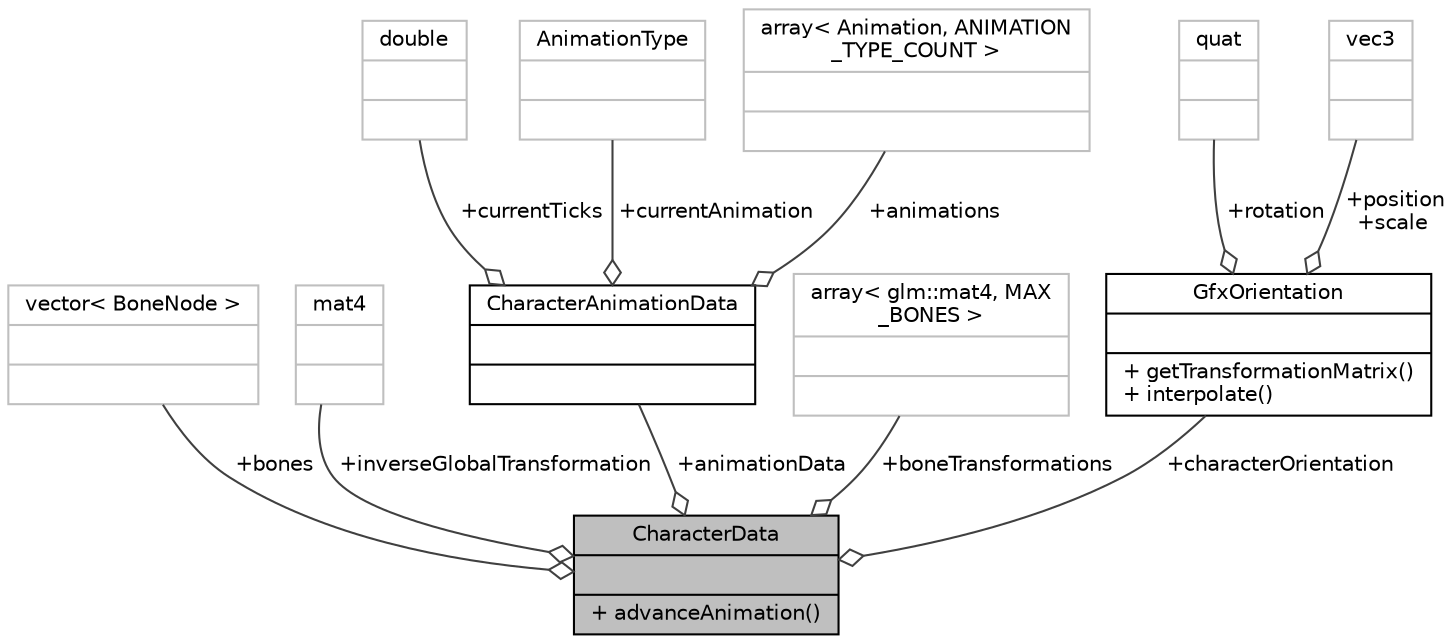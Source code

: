 digraph "CharacterData"
{
 // LATEX_PDF_SIZE
  edge [fontname="Helvetica",fontsize="10",labelfontname="Helvetica",labelfontsize="10"];
  node [fontname="Helvetica",fontsize="10",shape=record];
  Node1 [label="{CharacterData\n||+ advanceAnimation()\l}",height=0.2,width=0.4,color="black", fillcolor="grey75", style="filled", fontcolor="black",tooltip=" "];
  Node2 -> Node1 [color="grey25",fontsize="10",style="solid",label=" +bones" ,arrowhead="odiamond",fontname="Helvetica"];
  Node2 [label="{vector\< BoneNode \>\n||}",height=0.2,width=0.4,color="grey75", fillcolor="white", style="filled",tooltip=" "];
  Node3 -> Node1 [color="grey25",fontsize="10",style="solid",label=" +inverseGlobalTransformation" ,arrowhead="odiamond",fontname="Helvetica"];
  Node3 [label="{mat4\n||}",height=0.2,width=0.4,color="grey75", fillcolor="white", style="filled",tooltip=" "];
  Node4 -> Node1 [color="grey25",fontsize="10",style="solid",label=" +animationData" ,arrowhead="odiamond",fontname="Helvetica"];
  Node4 [label="{CharacterAnimationData\n||}",height=0.2,width=0.4,color="black", fillcolor="white", style="filled",URL="$structCharacterAnimationData.html",tooltip=" "];
  Node5 -> Node4 [color="grey25",fontsize="10",style="solid",label=" +currentTicks" ,arrowhead="odiamond",fontname="Helvetica"];
  Node5 [label="{double\n||}",height=0.2,width=0.4,color="grey75", fillcolor="white", style="filled",tooltip=" "];
  Node6 -> Node4 [color="grey25",fontsize="10",style="solid",label=" +currentAnimation" ,arrowhead="odiamond",fontname="Helvetica"];
  Node6 [label="{AnimationType\n||}",height=0.2,width=0.4,color="grey75", fillcolor="white", style="filled",tooltip=" "];
  Node7 -> Node4 [color="grey25",fontsize="10",style="solid",label=" +animations" ,arrowhead="odiamond",fontname="Helvetica"];
  Node7 [label="{array\< Animation, ANIMATION\l_TYPE_COUNT \>\n||}",height=0.2,width=0.4,color="grey75", fillcolor="white", style="filled",tooltip=" "];
  Node8 -> Node1 [color="grey25",fontsize="10",style="solid",label=" +boneTransformations" ,arrowhead="odiamond",fontname="Helvetica"];
  Node8 [label="{array\< glm::mat4, MAX\l_BONES \>\n||}",height=0.2,width=0.4,color="grey75", fillcolor="white", style="filled",tooltip=" "];
  Node9 -> Node1 [color="grey25",fontsize="10",style="solid",label=" +characterOrientation" ,arrowhead="odiamond",fontname="Helvetica"];
  Node9 [label="{GfxOrientation\n||+ getTransformationMatrix()\l+ interpolate()\l}",height=0.2,width=0.4,color="black", fillcolor="white", style="filled",URL="$structGfxOrientation.html",tooltip=" "];
  Node10 -> Node9 [color="grey25",fontsize="10",style="solid",label=" +rotation" ,arrowhead="odiamond",fontname="Helvetica"];
  Node10 [label="{quat\n||}",height=0.2,width=0.4,color="grey75", fillcolor="white", style="filled",tooltip=" "];
  Node11 -> Node9 [color="grey25",fontsize="10",style="solid",label=" +position\n+scale" ,arrowhead="odiamond",fontname="Helvetica"];
  Node11 [label="{vec3\n||}",height=0.2,width=0.4,color="grey75", fillcolor="white", style="filled",tooltip=" "];
}
